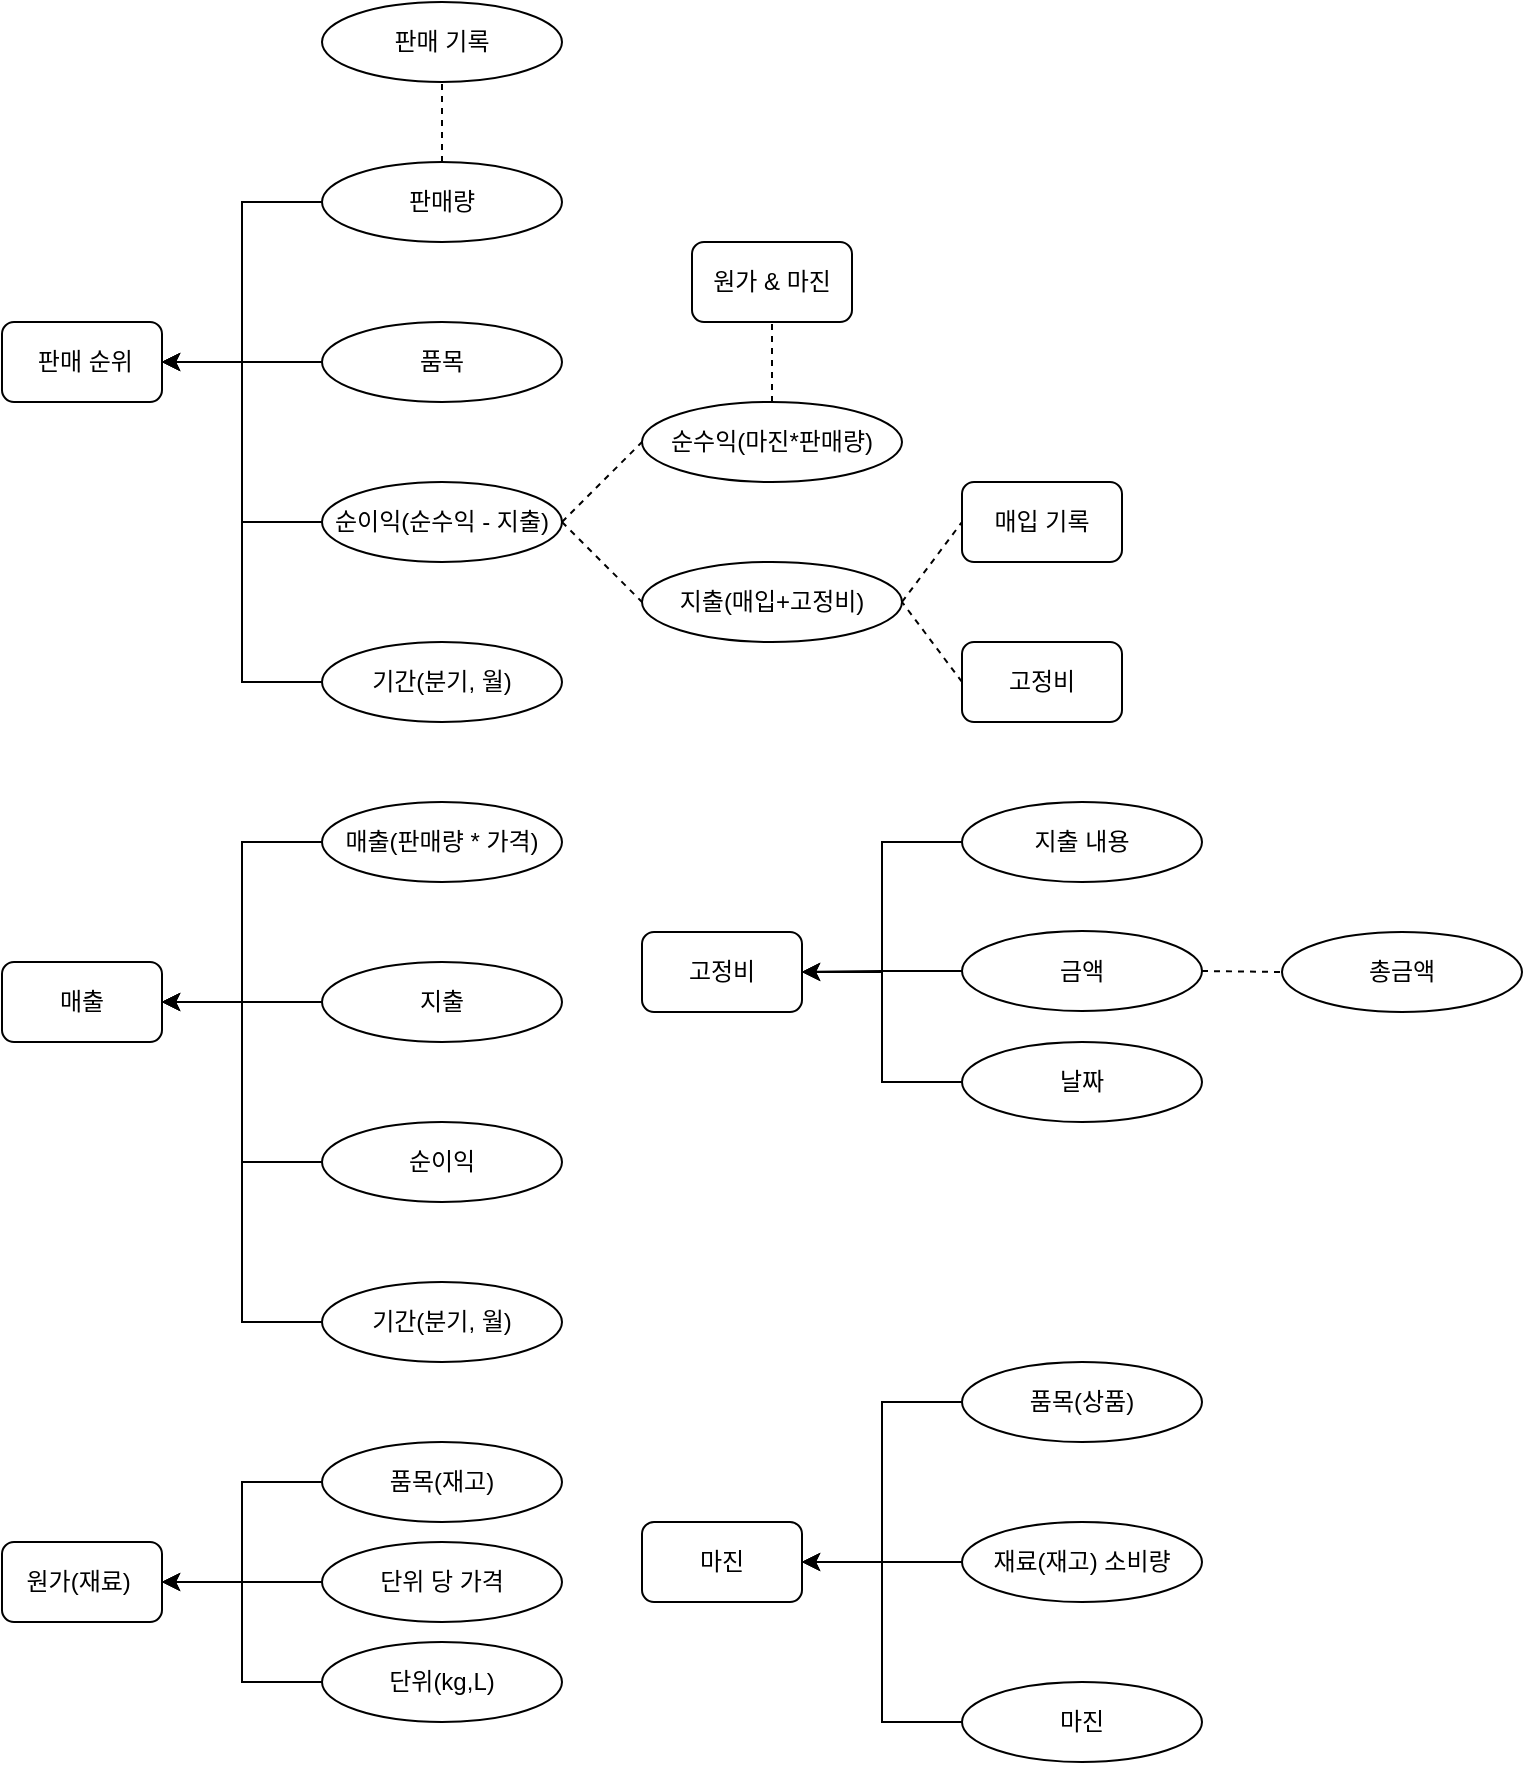 <mxfile version="21.3.2" type="device">
  <diagram name="페이지-1" id="IHQvwLyauCTlhlzUxvPQ">
    <mxGraphModel dx="1687" dy="936" grid="1" gridSize="10" guides="1" tooltips="1" connect="1" arrows="1" fold="1" page="1" pageScale="1" pageWidth="827" pageHeight="1169" math="0" shadow="0">
      <root>
        <mxCell id="0" />
        <mxCell id="1" parent="0" />
        <mxCell id="dtKWYcfqQ4hHC1hL5A1--20" style="edgeStyle=orthogonalEdgeStyle;rounded=0;orthogonalLoop=1;jettySize=auto;html=1;entryX=1;entryY=0.5;entryDx=0;entryDy=0;" edge="1" parent="1" source="W2rDX6KpmpELqpmvmZ6A-1" target="W2rDX6KpmpELqpmvmZ6A-2">
          <mxGeometry relative="1" as="geometry" />
        </mxCell>
        <mxCell id="W2rDX6KpmpELqpmvmZ6A-1" value="판매량" style="ellipse;whiteSpace=wrap;html=1;" parent="1" vertex="1">
          <mxGeometry x="200" y="200" width="120" height="40" as="geometry" />
        </mxCell>
        <mxCell id="W2rDX6KpmpELqpmvmZ6A-2" value="&amp;nbsp;판매 순위" style="rounded=1;whiteSpace=wrap;html=1;" parent="1" vertex="1">
          <mxGeometry x="40" y="280" width="80" height="40" as="geometry" />
        </mxCell>
        <mxCell id="dtKWYcfqQ4hHC1hL5A1--22" style="edgeStyle=orthogonalEdgeStyle;rounded=0;orthogonalLoop=1;jettySize=auto;html=1;entryX=1;entryY=0.5;entryDx=0;entryDy=0;" edge="1" parent="1" source="W2rDX6KpmpELqpmvmZ6A-3" target="W2rDX6KpmpELqpmvmZ6A-2">
          <mxGeometry relative="1" as="geometry" />
        </mxCell>
        <mxCell id="W2rDX6KpmpELqpmvmZ6A-3" value="순이익(순수익 - 지출)" style="ellipse;whiteSpace=wrap;html=1;" parent="1" vertex="1">
          <mxGeometry x="200" y="360" width="120" height="40" as="geometry" />
        </mxCell>
        <mxCell id="W2rDX6KpmpELqpmvmZ6A-4" value="순수익(마진*판매량)" style="ellipse;whiteSpace=wrap;html=1;" parent="1" vertex="1">
          <mxGeometry x="360" y="320" width="130" height="40" as="geometry" />
        </mxCell>
        <mxCell id="W2rDX6KpmpELqpmvmZ6A-5" value="지출(매입+고정비)" style="ellipse;whiteSpace=wrap;html=1;" parent="1" vertex="1">
          <mxGeometry x="360" y="400" width="130" height="40" as="geometry" />
        </mxCell>
        <mxCell id="W2rDX6KpmpELqpmvmZ6A-8" value="판매 기록" style="ellipse;whiteSpace=wrap;html=1;" parent="1" vertex="1">
          <mxGeometry x="200" y="120" width="120" height="40" as="geometry" />
        </mxCell>
        <mxCell id="W2rDX6KpmpELqpmvmZ6A-9" value="" style="endArrow=none;dashed=1;html=1;rounded=0;entryX=0.5;entryY=1;entryDx=0;entryDy=0;exitX=0.5;exitY=0;exitDx=0;exitDy=0;" parent="1" source="W2rDX6KpmpELqpmvmZ6A-1" target="W2rDX6KpmpELqpmvmZ6A-8" edge="1">
          <mxGeometry width="50" height="50" relative="1" as="geometry">
            <mxPoint x="400" y="240" as="sourcePoint" />
            <mxPoint x="450" y="190" as="targetPoint" />
          </mxGeometry>
        </mxCell>
        <mxCell id="W2rDX6KpmpELqpmvmZ6A-10" value="원가 &amp;amp; 마진" style="rounded=1;whiteSpace=wrap;html=1;" parent="1" vertex="1">
          <mxGeometry x="385" y="240" width="80" height="40" as="geometry" />
        </mxCell>
        <mxCell id="W2rDX6KpmpELqpmvmZ6A-11" value="" style="endArrow=none;dashed=1;html=1;rounded=0;entryX=0.5;entryY=1;entryDx=0;entryDy=0;exitX=0.5;exitY=0;exitDx=0;exitDy=0;" parent="1" source="W2rDX6KpmpELqpmvmZ6A-4" target="W2rDX6KpmpELqpmvmZ6A-10" edge="1">
          <mxGeometry width="50" height="50" relative="1" as="geometry">
            <mxPoint x="560" y="290" as="sourcePoint" />
            <mxPoint x="610" y="240" as="targetPoint" />
          </mxGeometry>
        </mxCell>
        <mxCell id="dtKWYcfqQ4hHC1hL5A1--21" style="edgeStyle=orthogonalEdgeStyle;rounded=0;orthogonalLoop=1;jettySize=auto;html=1;entryX=1;entryY=0.5;entryDx=0;entryDy=0;" edge="1" parent="1" source="W2rDX6KpmpELqpmvmZ6A-14" target="W2rDX6KpmpELqpmvmZ6A-2">
          <mxGeometry relative="1" as="geometry" />
        </mxCell>
        <mxCell id="W2rDX6KpmpELqpmvmZ6A-14" value="품목" style="ellipse;whiteSpace=wrap;html=1;" parent="1" vertex="1">
          <mxGeometry x="200" y="280" width="120" height="40" as="geometry" />
        </mxCell>
        <mxCell id="W2rDX6KpmpELqpmvmZ6A-17" value="매입 기록" style="rounded=1;whiteSpace=wrap;html=1;" parent="1" vertex="1">
          <mxGeometry x="520" y="360" width="80" height="40" as="geometry" />
        </mxCell>
        <mxCell id="W2rDX6KpmpELqpmvmZ6A-18" value="고정비" style="rounded=1;whiteSpace=wrap;html=1;" parent="1" vertex="1">
          <mxGeometry x="520" y="440" width="80" height="40" as="geometry" />
        </mxCell>
        <mxCell id="W2rDX6KpmpELqpmvmZ6A-26" value="매출" style="rounded=1;whiteSpace=wrap;html=1;" parent="1" vertex="1">
          <mxGeometry x="40" y="600" width="80" height="40" as="geometry" />
        </mxCell>
        <mxCell id="dtKWYcfqQ4hHC1hL5A1--24" style="edgeStyle=orthogonalEdgeStyle;rounded=0;orthogonalLoop=1;jettySize=auto;html=1;entryX=1;entryY=0.5;entryDx=0;entryDy=0;" edge="1" parent="1" source="W2rDX6KpmpELqpmvmZ6A-27" target="W2rDX6KpmpELqpmvmZ6A-26">
          <mxGeometry relative="1" as="geometry" />
        </mxCell>
        <mxCell id="W2rDX6KpmpELqpmvmZ6A-27" value="매출(판매량 * 가격)" style="ellipse;whiteSpace=wrap;html=1;" parent="1" vertex="1">
          <mxGeometry x="200" y="520" width="120" height="40" as="geometry" />
        </mxCell>
        <mxCell id="dtKWYcfqQ4hHC1hL5A1--25" style="edgeStyle=orthogonalEdgeStyle;rounded=0;orthogonalLoop=1;jettySize=auto;html=1;entryX=1;entryY=0.5;entryDx=0;entryDy=0;" edge="1" parent="1" source="W2rDX6KpmpELqpmvmZ6A-28" target="W2rDX6KpmpELqpmvmZ6A-26">
          <mxGeometry relative="1" as="geometry" />
        </mxCell>
        <mxCell id="W2rDX6KpmpELqpmvmZ6A-28" value="지출" style="ellipse;whiteSpace=wrap;html=1;" parent="1" vertex="1">
          <mxGeometry x="200" y="600" width="120" height="40" as="geometry" />
        </mxCell>
        <mxCell id="dtKWYcfqQ4hHC1hL5A1--26" style="edgeStyle=orthogonalEdgeStyle;rounded=0;orthogonalLoop=1;jettySize=auto;html=1;entryX=1;entryY=0.5;entryDx=0;entryDy=0;" edge="1" parent="1" source="W2rDX6KpmpELqpmvmZ6A-29" target="W2rDX6KpmpELqpmvmZ6A-26">
          <mxGeometry relative="1" as="geometry" />
        </mxCell>
        <mxCell id="W2rDX6KpmpELqpmvmZ6A-29" value="순이익" style="ellipse;whiteSpace=wrap;html=1;" parent="1" vertex="1">
          <mxGeometry x="200" y="680" width="120" height="40" as="geometry" />
        </mxCell>
        <mxCell id="W2rDX6KpmpELqpmvmZ6A-40" value="" style="endArrow=none;dashed=1;html=1;rounded=0;entryX=1;entryY=0.5;entryDx=0;entryDy=0;exitX=0;exitY=0.5;exitDx=0;exitDy=0;" parent="1" source="W2rDX6KpmpELqpmvmZ6A-18" target="W2rDX6KpmpELqpmvmZ6A-5" edge="1">
          <mxGeometry width="50" height="50" relative="1" as="geometry">
            <mxPoint x="440" y="540" as="sourcePoint" />
            <mxPoint x="490" y="490" as="targetPoint" />
          </mxGeometry>
        </mxCell>
        <mxCell id="W2rDX6KpmpELqpmvmZ6A-41" value="" style="endArrow=none;dashed=1;html=1;rounded=0;exitX=1;exitY=0.5;exitDx=0;exitDy=0;entryX=0;entryY=0.5;entryDx=0;entryDy=0;" parent="1" source="W2rDX6KpmpELqpmvmZ6A-5" target="W2rDX6KpmpELqpmvmZ6A-17" edge="1">
          <mxGeometry width="50" height="50" relative="1" as="geometry">
            <mxPoint x="480" y="400" as="sourcePoint" />
            <mxPoint x="530" y="350" as="targetPoint" />
          </mxGeometry>
        </mxCell>
        <mxCell id="dtKWYcfqQ4hHC1hL5A1--23" style="edgeStyle=orthogonalEdgeStyle;rounded=0;orthogonalLoop=1;jettySize=auto;html=1;entryX=1;entryY=0.5;entryDx=0;entryDy=0;" edge="1" parent="1" source="W2rDX6KpmpELqpmvmZ6A-42" target="W2rDX6KpmpELqpmvmZ6A-2">
          <mxGeometry relative="1" as="geometry" />
        </mxCell>
        <mxCell id="W2rDX6KpmpELqpmvmZ6A-42" value="기간(분기, 월)" style="ellipse;whiteSpace=wrap;html=1;" parent="1" vertex="1">
          <mxGeometry x="200" y="440" width="120" height="40" as="geometry" />
        </mxCell>
        <mxCell id="W2rDX6KpmpELqpmvmZ6A-44" value="" style="endArrow=none;dashed=1;html=1;rounded=0;exitX=1;exitY=0.5;exitDx=0;exitDy=0;entryX=0;entryY=0.5;entryDx=0;entryDy=0;" parent="1" source="W2rDX6KpmpELqpmvmZ6A-3" target="W2rDX6KpmpELqpmvmZ6A-5" edge="1">
          <mxGeometry width="50" height="50" relative="1" as="geometry">
            <mxPoint x="340" y="410" as="sourcePoint" />
            <mxPoint x="390" y="360" as="targetPoint" />
          </mxGeometry>
        </mxCell>
        <mxCell id="W2rDX6KpmpELqpmvmZ6A-45" value="" style="endArrow=none;dashed=1;html=1;rounded=0;exitX=1;exitY=0.5;exitDx=0;exitDy=0;entryX=0;entryY=0.5;entryDx=0;entryDy=0;" parent="1" source="W2rDX6KpmpELqpmvmZ6A-3" target="W2rDX6KpmpELqpmvmZ6A-4" edge="1">
          <mxGeometry width="50" height="50" relative="1" as="geometry">
            <mxPoint x="330" y="350" as="sourcePoint" />
            <mxPoint x="380" y="300" as="targetPoint" />
          </mxGeometry>
        </mxCell>
        <mxCell id="dtKWYcfqQ4hHC1hL5A1--27" style="edgeStyle=orthogonalEdgeStyle;rounded=0;orthogonalLoop=1;jettySize=auto;html=1;entryX=1;entryY=0.5;entryDx=0;entryDy=0;" edge="1" parent="1" source="W2rDX6KpmpELqpmvmZ6A-46" target="W2rDX6KpmpELqpmvmZ6A-26">
          <mxGeometry relative="1" as="geometry" />
        </mxCell>
        <mxCell id="W2rDX6KpmpELqpmvmZ6A-46" value="기간(분기, 월)" style="ellipse;whiteSpace=wrap;html=1;" parent="1" vertex="1">
          <mxGeometry x="200" y="760" width="120" height="40" as="geometry" />
        </mxCell>
        <mxCell id="W2rDX6KpmpELqpmvmZ6A-48" value="원가(재료)&amp;nbsp;" style="rounded=1;whiteSpace=wrap;html=1;" parent="1" vertex="1">
          <mxGeometry x="40" y="890" width="80" height="40" as="geometry" />
        </mxCell>
        <mxCell id="dtKWYcfqQ4hHC1hL5A1--31" style="edgeStyle=orthogonalEdgeStyle;rounded=0;orthogonalLoop=1;jettySize=auto;html=1;entryX=1;entryY=0.5;entryDx=0;entryDy=0;" edge="1" parent="1" source="W2rDX6KpmpELqpmvmZ6A-49" target="W2rDX6KpmpELqpmvmZ6A-48">
          <mxGeometry relative="1" as="geometry" />
        </mxCell>
        <mxCell id="W2rDX6KpmpELqpmvmZ6A-49" value="품목(재고)" style="ellipse;whiteSpace=wrap;html=1;" parent="1" vertex="1">
          <mxGeometry x="200" y="840" width="120" height="40" as="geometry" />
        </mxCell>
        <mxCell id="dtKWYcfqQ4hHC1hL5A1--32" style="edgeStyle=orthogonalEdgeStyle;rounded=0;orthogonalLoop=1;jettySize=auto;html=1;entryX=1;entryY=0.5;entryDx=0;entryDy=0;" edge="1" parent="1" source="W2rDX6KpmpELqpmvmZ6A-50" target="W2rDX6KpmpELqpmvmZ6A-48">
          <mxGeometry relative="1" as="geometry" />
        </mxCell>
        <mxCell id="W2rDX6KpmpELqpmvmZ6A-50" value="단위 당 가격" style="ellipse;whiteSpace=wrap;html=1;" parent="1" vertex="1">
          <mxGeometry x="200" y="890" width="120" height="40" as="geometry" />
        </mxCell>
        <mxCell id="dtKWYcfqQ4hHC1hL5A1--33" style="edgeStyle=orthogonalEdgeStyle;rounded=0;orthogonalLoop=1;jettySize=auto;html=1;entryX=1;entryY=0.5;entryDx=0;entryDy=0;" edge="1" parent="1" source="W2rDX6KpmpELqpmvmZ6A-51" target="W2rDX6KpmpELqpmvmZ6A-48">
          <mxGeometry relative="1" as="geometry" />
        </mxCell>
        <mxCell id="W2rDX6KpmpELqpmvmZ6A-51" value="단위(kg,L)" style="ellipse;whiteSpace=wrap;html=1;" parent="1" vertex="1">
          <mxGeometry x="200" y="940" width="120" height="40" as="geometry" />
        </mxCell>
        <mxCell id="W2rDX6KpmpELqpmvmZ6A-55" value="마진" style="rounded=1;whiteSpace=wrap;html=1;" parent="1" vertex="1">
          <mxGeometry x="360" y="880" width="80" height="40" as="geometry" />
        </mxCell>
        <mxCell id="dtKWYcfqQ4hHC1hL5A1--34" style="edgeStyle=orthogonalEdgeStyle;rounded=0;orthogonalLoop=1;jettySize=auto;html=1;entryX=1;entryY=0.5;entryDx=0;entryDy=0;" edge="1" parent="1" source="dtKWYcfqQ4hHC1hL5A1--1" target="W2rDX6KpmpELqpmvmZ6A-55">
          <mxGeometry relative="1" as="geometry" />
        </mxCell>
        <mxCell id="dtKWYcfqQ4hHC1hL5A1--1" value="품목(상품)" style="ellipse;whiteSpace=wrap;html=1;" vertex="1" parent="1">
          <mxGeometry x="520" y="800" width="120" height="40" as="geometry" />
        </mxCell>
        <mxCell id="dtKWYcfqQ4hHC1hL5A1--35" style="edgeStyle=orthogonalEdgeStyle;rounded=0;orthogonalLoop=1;jettySize=auto;html=1;entryX=1;entryY=0.5;entryDx=0;entryDy=0;" edge="1" parent="1" source="dtKWYcfqQ4hHC1hL5A1--2" target="W2rDX6KpmpELqpmvmZ6A-55">
          <mxGeometry relative="1" as="geometry" />
        </mxCell>
        <mxCell id="dtKWYcfqQ4hHC1hL5A1--2" value="재료(재고) 소비량" style="ellipse;whiteSpace=wrap;html=1;" vertex="1" parent="1">
          <mxGeometry x="520" y="880" width="120" height="40" as="geometry" />
        </mxCell>
        <mxCell id="dtKWYcfqQ4hHC1hL5A1--36" style="edgeStyle=orthogonalEdgeStyle;rounded=0;orthogonalLoop=1;jettySize=auto;html=1;entryX=1;entryY=0.5;entryDx=0;entryDy=0;" edge="1" parent="1" source="dtKWYcfqQ4hHC1hL5A1--3" target="W2rDX6KpmpELqpmvmZ6A-55">
          <mxGeometry relative="1" as="geometry" />
        </mxCell>
        <mxCell id="dtKWYcfqQ4hHC1hL5A1--3" value="마진" style="ellipse;whiteSpace=wrap;html=1;" vertex="1" parent="1">
          <mxGeometry x="520" y="960" width="120" height="40" as="geometry" />
        </mxCell>
        <mxCell id="dtKWYcfqQ4hHC1hL5A1--7" value="고정비" style="rounded=1;whiteSpace=wrap;html=1;" vertex="1" parent="1">
          <mxGeometry x="360" y="585" width="80" height="40" as="geometry" />
        </mxCell>
        <mxCell id="dtKWYcfqQ4hHC1hL5A1--28" style="edgeStyle=orthogonalEdgeStyle;rounded=0;orthogonalLoop=1;jettySize=auto;html=1;entryX=1;entryY=0.5;entryDx=0;entryDy=0;" edge="1" parent="1" source="dtKWYcfqQ4hHC1hL5A1--8" target="dtKWYcfqQ4hHC1hL5A1--7">
          <mxGeometry relative="1" as="geometry" />
        </mxCell>
        <mxCell id="dtKWYcfqQ4hHC1hL5A1--8" value="지출 내용" style="ellipse;whiteSpace=wrap;html=1;" vertex="1" parent="1">
          <mxGeometry x="520" y="520" width="120" height="40" as="geometry" />
        </mxCell>
        <mxCell id="dtKWYcfqQ4hHC1hL5A1--29" style="edgeStyle=orthogonalEdgeStyle;rounded=0;orthogonalLoop=1;jettySize=auto;html=1;entryX=1;entryY=0.5;entryDx=0;entryDy=0;" edge="1" parent="1" source="dtKWYcfqQ4hHC1hL5A1--9" target="dtKWYcfqQ4hHC1hL5A1--7">
          <mxGeometry relative="1" as="geometry" />
        </mxCell>
        <mxCell id="dtKWYcfqQ4hHC1hL5A1--9" value="금액" style="ellipse;whiteSpace=wrap;html=1;" vertex="1" parent="1">
          <mxGeometry x="520" y="584.5" width="120" height="40" as="geometry" />
        </mxCell>
        <mxCell id="dtKWYcfqQ4hHC1hL5A1--30" style="edgeStyle=orthogonalEdgeStyle;rounded=0;orthogonalLoop=1;jettySize=auto;html=1;entryX=1;entryY=0.5;entryDx=0;entryDy=0;" edge="1" parent="1" source="dtKWYcfqQ4hHC1hL5A1--10" target="dtKWYcfqQ4hHC1hL5A1--7">
          <mxGeometry relative="1" as="geometry" />
        </mxCell>
        <mxCell id="dtKWYcfqQ4hHC1hL5A1--10" value="날짜" style="ellipse;whiteSpace=wrap;html=1;" vertex="1" parent="1">
          <mxGeometry x="520" y="640" width="120" height="40" as="geometry" />
        </mxCell>
        <mxCell id="dtKWYcfqQ4hHC1hL5A1--14" value="총금액" style="ellipse;whiteSpace=wrap;html=1;" vertex="1" parent="1">
          <mxGeometry x="680" y="585" width="120" height="40" as="geometry" />
        </mxCell>
        <mxCell id="dtKWYcfqQ4hHC1hL5A1--18" value="" style="endArrow=none;dashed=1;html=1;rounded=0;exitX=1;exitY=0.5;exitDx=0;exitDy=0;entryX=0;entryY=0.5;entryDx=0;entryDy=0;" edge="1" parent="1" source="dtKWYcfqQ4hHC1hL5A1--9" target="dtKWYcfqQ4hHC1hL5A1--14">
          <mxGeometry width="50" height="50" relative="1" as="geometry">
            <mxPoint x="670" y="600" as="sourcePoint" />
            <mxPoint x="720" y="550" as="targetPoint" />
          </mxGeometry>
        </mxCell>
      </root>
    </mxGraphModel>
  </diagram>
</mxfile>

